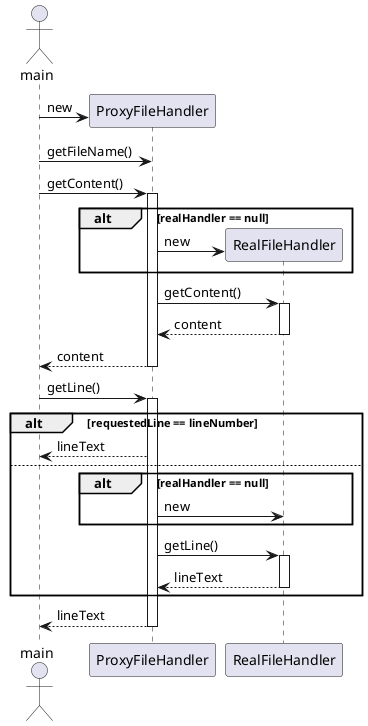 @startuml
actor main

create ProxyFileHandler
main -> ProxyFileHandler : new

main -> ProxyFileHandler : getFileName()

main -> ProxyFileHandler : getContent()

activate ProxyFileHandler

alt realHandler == null
    create RealFileHandler
    ProxyFileHandler -> RealFileHandler : new
end

ProxyFileHandler -> RealFileHandler : getContent()
activate RealFileHandler
  RealFileHandler --> ProxyFileHandler : content
deactivate RealFileHandler

ProxyFileHandler --> main : content

deactivate ProxyFileHandler


main -> ProxyFileHandler : getLine()
activate ProxyFileHandler

alt requestedLine == lineNumber
    ProxyFileHandler --> main : lineText
else
    alt realHandler == null
        ProxyFileHandler -> RealFileHandler : new
    end
    ProxyFileHandler -> RealFileHandler : getLine()
    activate RealFileHandler
        RealFileHandler --> ProxyFileHandler : lineText
    deactivate RealFileHandler
    end

ProxyFileHandler --> main : lineText

deactivate ProxyFileHandler


@enduml